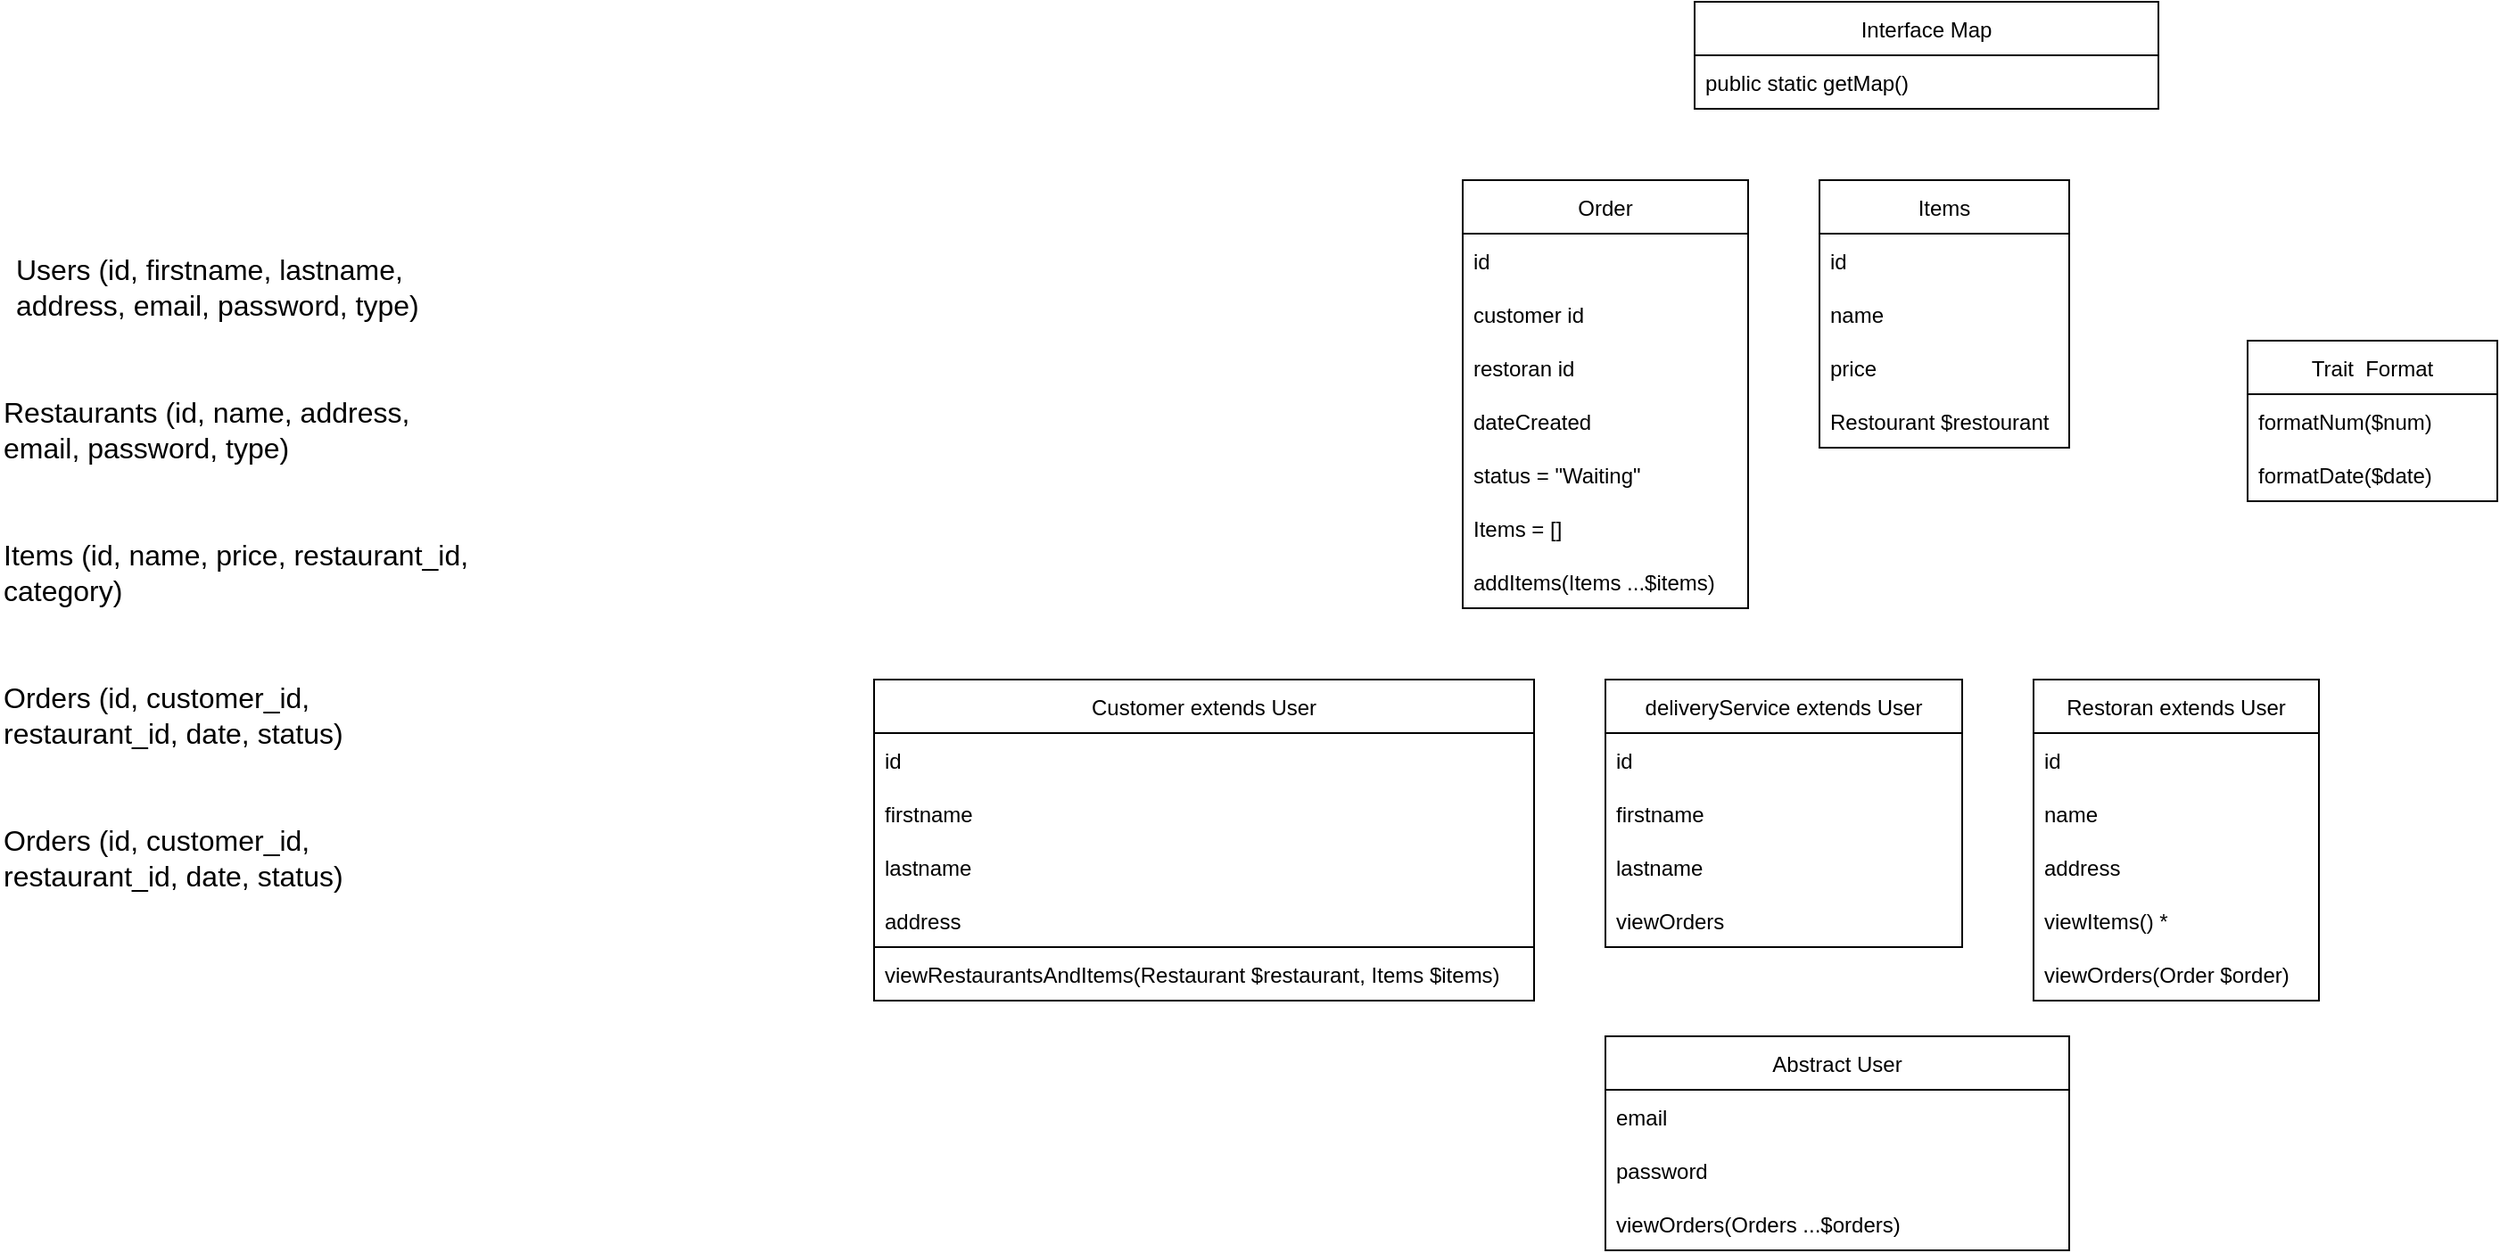 <mxfile version="20.3.0" type="device"><diagram id="C5RBs43oDa-KdzZeNtuy" name="Page-1"><mxGraphModel dx="1865" dy="1818" grid="1" gridSize="10" guides="1" tooltips="1" connect="1" arrows="1" fold="1" page="1" pageScale="1" pageWidth="827" pageHeight="1169" math="0" shadow="0"><root><mxCell id="WIyWlLk6GJQsqaUBKTNV-0"/><mxCell id="WIyWlLk6GJQsqaUBKTNV-1" parent="WIyWlLk6GJQsqaUBKTNV-0"/><mxCell id="hoThoH9jn6nkHBrl_mR_-16" value="Abstract User" style="swimlane;fontStyle=0;childLayout=stackLayout;horizontal=1;startSize=30;horizontalStack=0;resizeParent=1;resizeParentMax=0;resizeLast=0;collapsible=1;marginBottom=0;" parent="WIyWlLk6GJQsqaUBKTNV-1" vertex="1"><mxGeometry x="210" y="500" width="260" height="120" as="geometry"/></mxCell><mxCell id="hoThoH9jn6nkHBrl_mR_-17" value="email" style="text;strokeColor=none;fillColor=none;align=left;verticalAlign=middle;spacingLeft=4;spacingRight=4;overflow=hidden;points=[[0,0.5],[1,0.5]];portConstraint=eastwest;rotatable=0;" parent="hoThoH9jn6nkHBrl_mR_-16" vertex="1"><mxGeometry y="30" width="260" height="30" as="geometry"/></mxCell><mxCell id="hoThoH9jn6nkHBrl_mR_-18" value="password" style="text;strokeColor=none;fillColor=none;align=left;verticalAlign=middle;spacingLeft=4;spacingRight=4;overflow=hidden;points=[[0,0.5],[1,0.5]];portConstraint=eastwest;rotatable=0;" parent="hoThoH9jn6nkHBrl_mR_-16" vertex="1"><mxGeometry y="60" width="260" height="30" as="geometry"/></mxCell><mxCell id="ijaVVXwOuTjCm-yN6X-m-9" value="viewOrders(Orders ...$orders)" style="text;strokeColor=none;fillColor=none;align=left;verticalAlign=middle;spacingLeft=4;spacingRight=4;overflow=hidden;points=[[0,0.5],[1,0.5]];portConstraint=eastwest;rotatable=0;" parent="hoThoH9jn6nkHBrl_mR_-16" vertex="1"><mxGeometry y="90" width="260" height="30" as="geometry"/></mxCell><mxCell id="hoThoH9jn6nkHBrl_mR_-20" value="Customer extends User" style="swimlane;fontStyle=0;childLayout=stackLayout;horizontal=1;startSize=30;horizontalStack=0;resizeParent=1;resizeParentMax=0;resizeLast=0;collapsible=1;marginBottom=0;strokeColor=default;" parent="WIyWlLk6GJQsqaUBKTNV-1" vertex="1"><mxGeometry x="-200" y="300" width="370" height="180" as="geometry"/></mxCell><mxCell id="hoThoH9jn6nkHBrl_mR_-21" value="id" style="text;strokeColor=none;fillColor=none;align=left;verticalAlign=middle;spacingLeft=4;spacingRight=4;overflow=hidden;points=[[0,0.5],[1,0.5]];portConstraint=eastwest;rotatable=0;" parent="hoThoH9jn6nkHBrl_mR_-20" vertex="1"><mxGeometry y="30" width="370" height="30" as="geometry"/></mxCell><mxCell id="hoThoH9jn6nkHBrl_mR_-22" value="firstname" style="text;strokeColor=none;fillColor=none;align=left;verticalAlign=middle;spacingLeft=4;spacingRight=4;overflow=hidden;points=[[0,0.5],[1,0.5]];portConstraint=eastwest;rotatable=0;" parent="hoThoH9jn6nkHBrl_mR_-20" vertex="1"><mxGeometry y="60" width="370" height="30" as="geometry"/></mxCell><mxCell id="hoThoH9jn6nkHBrl_mR_-23" value="lastname" style="text;strokeColor=none;fillColor=none;align=left;verticalAlign=middle;spacingLeft=4;spacingRight=4;overflow=hidden;points=[[0,0.5],[1,0.5]];portConstraint=eastwest;rotatable=0;" parent="hoThoH9jn6nkHBrl_mR_-20" vertex="1"><mxGeometry y="90" width="370" height="30" as="geometry"/></mxCell><mxCell id="hoThoH9jn6nkHBrl_mR_-28" value="address" style="text;strokeColor=none;fillColor=none;align=left;verticalAlign=middle;spacingLeft=4;spacingRight=4;overflow=hidden;points=[[0,0.5],[1,0.5]];portConstraint=eastwest;rotatable=0;" parent="hoThoH9jn6nkHBrl_mR_-20" vertex="1"><mxGeometry y="120" width="370" height="30" as="geometry"/></mxCell><mxCell id="ijaVVXwOuTjCm-yN6X-m-2" value="viewRestaurantsAndItems(Restaurant $restaurant, Items $items)" style="text;strokeColor=default;fillColor=none;align=left;verticalAlign=middle;spacingLeft=4;spacingRight=4;overflow=hidden;points=[[0,0.5],[1,0.5]];portConstraint=eastwest;rotatable=0;" parent="hoThoH9jn6nkHBrl_mR_-20" vertex="1"><mxGeometry y="150" width="370" height="30" as="geometry"/></mxCell><mxCell id="hoThoH9jn6nkHBrl_mR_-42" value="Restoran extends User" style="swimlane;fontStyle=0;childLayout=stackLayout;horizontal=1;startSize=30;horizontalStack=0;resizeParent=1;resizeParentMax=0;resizeLast=0;collapsible=1;marginBottom=0;strokeColor=default;" parent="WIyWlLk6GJQsqaUBKTNV-1" vertex="1"><mxGeometry x="450" y="300" width="160" height="180" as="geometry"/></mxCell><mxCell id="hoThoH9jn6nkHBrl_mR_-43" value="id" style="text;strokeColor=none;fillColor=none;align=left;verticalAlign=middle;spacingLeft=4;spacingRight=4;overflow=hidden;points=[[0,0.5],[1,0.5]];portConstraint=eastwest;rotatable=0;" parent="hoThoH9jn6nkHBrl_mR_-42" vertex="1"><mxGeometry y="30" width="160" height="30" as="geometry"/></mxCell><mxCell id="hoThoH9jn6nkHBrl_mR_-44" value="name" style="text;strokeColor=none;fillColor=none;align=left;verticalAlign=middle;spacingLeft=4;spacingRight=4;overflow=hidden;points=[[0,0.5],[1,0.5]];portConstraint=eastwest;rotatable=0;" parent="hoThoH9jn6nkHBrl_mR_-42" vertex="1"><mxGeometry y="60" width="160" height="30" as="geometry"/></mxCell><mxCell id="hoThoH9jn6nkHBrl_mR_-45" value="address" style="text;strokeColor=none;fillColor=none;align=left;verticalAlign=middle;spacingLeft=4;spacingRight=4;overflow=hidden;points=[[0,0.5],[1,0.5]];portConstraint=eastwest;rotatable=0;" parent="hoThoH9jn6nkHBrl_mR_-42" vertex="1"><mxGeometry y="90" width="160" height="30" as="geometry"/></mxCell><mxCell id="ijaVVXwOuTjCm-yN6X-m-0" value="viewItems() *" style="text;strokeColor=none;fillColor=none;align=left;verticalAlign=middle;spacingLeft=4;spacingRight=4;overflow=hidden;points=[[0,0.5],[1,0.5]];portConstraint=eastwest;rotatable=0;" parent="hoThoH9jn6nkHBrl_mR_-42" vertex="1"><mxGeometry y="120" width="160" height="30" as="geometry"/></mxCell><mxCell id="ijaVVXwOuTjCm-yN6X-m-5" value="viewOrders(Order $order)" style="text;strokeColor=none;fillColor=none;align=left;verticalAlign=middle;spacingLeft=4;spacingRight=4;overflow=hidden;points=[[0,0.5],[1,0.5]];portConstraint=eastwest;rotatable=0;" parent="hoThoH9jn6nkHBrl_mR_-42" vertex="1"><mxGeometry y="150" width="160" height="30" as="geometry"/></mxCell><mxCell id="hoThoH9jn6nkHBrl_mR_-47" value="deliveryService extends User" style="swimlane;fontStyle=0;childLayout=stackLayout;horizontal=1;startSize=30;horizontalStack=0;resizeParent=1;resizeParentMax=0;resizeLast=0;collapsible=1;marginBottom=0;strokeColor=default;" parent="WIyWlLk6GJQsqaUBKTNV-1" vertex="1"><mxGeometry x="210" y="300" width="200" height="150" as="geometry"/></mxCell><mxCell id="hoThoH9jn6nkHBrl_mR_-48" value="id" style="text;strokeColor=none;fillColor=none;align=left;verticalAlign=middle;spacingLeft=4;spacingRight=4;overflow=hidden;points=[[0,0.5],[1,0.5]];portConstraint=eastwest;rotatable=0;" parent="hoThoH9jn6nkHBrl_mR_-47" vertex="1"><mxGeometry y="30" width="200" height="30" as="geometry"/></mxCell><mxCell id="hoThoH9jn6nkHBrl_mR_-49" value="firstname" style="text;strokeColor=none;fillColor=none;align=left;verticalAlign=middle;spacingLeft=4;spacingRight=4;overflow=hidden;points=[[0,0.5],[1,0.5]];portConstraint=eastwest;rotatable=0;" parent="hoThoH9jn6nkHBrl_mR_-47" vertex="1"><mxGeometry y="60" width="200" height="30" as="geometry"/></mxCell><mxCell id="hoThoH9jn6nkHBrl_mR_-50" value="lastname" style="text;strokeColor=none;fillColor=none;align=left;verticalAlign=middle;spacingLeft=4;spacingRight=4;overflow=hidden;points=[[0,0.5],[1,0.5]];portConstraint=eastwest;rotatable=0;" parent="hoThoH9jn6nkHBrl_mR_-47" vertex="1"><mxGeometry y="90" width="200" height="30" as="geometry"/></mxCell><mxCell id="ijaVVXwOuTjCm-yN6X-m-1" value="viewOrders" style="text;strokeColor=none;fillColor=none;align=left;verticalAlign=middle;spacingLeft=4;spacingRight=4;overflow=hidden;points=[[0,0.5],[1,0.5]];portConstraint=eastwest;rotatable=0;" parent="hoThoH9jn6nkHBrl_mR_-47" vertex="1"><mxGeometry y="120" width="200" height="30" as="geometry"/></mxCell><mxCell id="MAfCvMM8z5G0NuQNflzK-2" value="Items" style="swimlane;fontStyle=0;childLayout=stackLayout;horizontal=1;startSize=30;horizontalStack=0;resizeParent=1;resizeParentMax=0;resizeLast=0;collapsible=1;marginBottom=0;" parent="WIyWlLk6GJQsqaUBKTNV-1" vertex="1"><mxGeometry x="330" y="20" width="140" height="150" as="geometry"/></mxCell><mxCell id="MAfCvMM8z5G0NuQNflzK-3" value="id" style="text;strokeColor=none;fillColor=none;align=left;verticalAlign=middle;spacingLeft=4;spacingRight=4;overflow=hidden;points=[[0,0.5],[1,0.5]];portConstraint=eastwest;rotatable=0;" parent="MAfCvMM8z5G0NuQNflzK-2" vertex="1"><mxGeometry y="30" width="140" height="30" as="geometry"/></mxCell><mxCell id="MAfCvMM8z5G0NuQNflzK-4" value="name" style="text;strokeColor=none;fillColor=none;align=left;verticalAlign=middle;spacingLeft=4;spacingRight=4;overflow=hidden;points=[[0,0.5],[1,0.5]];portConstraint=eastwest;rotatable=0;" parent="MAfCvMM8z5G0NuQNflzK-2" vertex="1"><mxGeometry y="60" width="140" height="30" as="geometry"/></mxCell><mxCell id="MAfCvMM8z5G0NuQNflzK-5" value="price" style="text;strokeColor=none;fillColor=none;align=left;verticalAlign=middle;spacingLeft=4;spacingRight=4;overflow=hidden;points=[[0,0.5],[1,0.5]];portConstraint=eastwest;rotatable=0;" parent="MAfCvMM8z5G0NuQNflzK-2" vertex="1"><mxGeometry y="90" width="140" height="30" as="geometry"/></mxCell><mxCell id="ijaVVXwOuTjCm-yN6X-m-16" value="Restourant $restourant" style="text;strokeColor=none;fillColor=none;align=left;verticalAlign=middle;spacingLeft=4;spacingRight=4;overflow=hidden;points=[[0,0.5],[1,0.5]];portConstraint=eastwest;rotatable=0;" parent="MAfCvMM8z5G0NuQNflzK-2" vertex="1"><mxGeometry y="120" width="140" height="30" as="geometry"/></mxCell><mxCell id="ijaVVXwOuTjCm-yN6X-m-11" value="Trait  Format" style="swimlane;fontStyle=0;childLayout=stackLayout;horizontal=1;startSize=30;horizontalStack=0;resizeParent=1;resizeParentMax=0;resizeLast=0;collapsible=1;marginBottom=0;" parent="WIyWlLk6GJQsqaUBKTNV-1" vertex="1"><mxGeometry x="570" y="110" width="140" height="90" as="geometry"/></mxCell><mxCell id="ijaVVXwOuTjCm-yN6X-m-12" value="formatNum($num)" style="text;strokeColor=none;fillColor=none;align=left;verticalAlign=middle;spacingLeft=4;spacingRight=4;overflow=hidden;points=[[0,0.5],[1,0.5]];portConstraint=eastwest;rotatable=0;" parent="ijaVVXwOuTjCm-yN6X-m-11" vertex="1"><mxGeometry y="30" width="140" height="30" as="geometry"/></mxCell><mxCell id="F5MH7lySk1WARBOczT9A-0" value="formatDate($date)" style="text;strokeColor=none;fillColor=none;align=left;verticalAlign=middle;spacingLeft=4;spacingRight=4;overflow=hidden;points=[[0,0.5],[1,0.5]];portConstraint=eastwest;rotatable=0;" parent="ijaVVXwOuTjCm-yN6X-m-11" vertex="1"><mxGeometry y="60" width="140" height="30" as="geometry"/></mxCell><mxCell id="uw0BXaRCXxPbVpUVDu2j-1" value="Interface Map" style="swimlane;fontStyle=0;childLayout=stackLayout;horizontal=1;startSize=30;horizontalStack=0;resizeParent=1;resizeParentMax=0;resizeLast=0;collapsible=1;marginBottom=0;" parent="WIyWlLk6GJQsqaUBKTNV-1" vertex="1"><mxGeometry x="260" y="-80" width="260" height="60" as="geometry"/></mxCell><mxCell id="uw0BXaRCXxPbVpUVDu2j-2" value="public static getMap()" style="text;strokeColor=none;fillColor=none;align=left;verticalAlign=middle;spacingLeft=4;spacingRight=4;overflow=hidden;points=[[0,0.5],[1,0.5]];portConstraint=eastwest;rotatable=0;" parent="uw0BXaRCXxPbVpUVDu2j-1" vertex="1"><mxGeometry y="30" width="260" height="30" as="geometry"/></mxCell><mxCell id="uw0BXaRCXxPbVpUVDu2j-4" value="Order" style="swimlane;fontStyle=0;childLayout=stackLayout;horizontal=1;startSize=30;horizontalStack=0;resizeParent=1;resizeParentMax=0;resizeLast=0;collapsible=1;marginBottom=0;strokeColor=default;" parent="WIyWlLk6GJQsqaUBKTNV-1" vertex="1"><mxGeometry x="130" y="20" width="160" height="240" as="geometry"/></mxCell><mxCell id="uw0BXaRCXxPbVpUVDu2j-5" value="id" style="text;strokeColor=none;fillColor=none;align=left;verticalAlign=middle;spacingLeft=4;spacingRight=4;overflow=hidden;points=[[0,0.5],[1,0.5]];portConstraint=eastwest;rotatable=0;" parent="uw0BXaRCXxPbVpUVDu2j-4" vertex="1"><mxGeometry y="30" width="160" height="30" as="geometry"/></mxCell><mxCell id="uw0BXaRCXxPbVpUVDu2j-6" value="customer id" style="text;strokeColor=none;fillColor=none;align=left;verticalAlign=middle;spacingLeft=4;spacingRight=4;overflow=hidden;points=[[0,0.5],[1,0.5]];portConstraint=eastwest;rotatable=0;" parent="uw0BXaRCXxPbVpUVDu2j-4" vertex="1"><mxGeometry y="60" width="160" height="30" as="geometry"/></mxCell><mxCell id="uw0BXaRCXxPbVpUVDu2j-7" value="restoran id" style="text;strokeColor=none;fillColor=none;align=left;verticalAlign=middle;spacingLeft=4;spacingRight=4;overflow=hidden;points=[[0,0.5],[1,0.5]];portConstraint=eastwest;rotatable=0;" parent="uw0BXaRCXxPbVpUVDu2j-4" vertex="1"><mxGeometry y="90" width="160" height="30" as="geometry"/></mxCell><mxCell id="uw0BXaRCXxPbVpUVDu2j-8" value="dateCreated" style="text;strokeColor=none;fillColor=none;align=left;verticalAlign=middle;spacingLeft=4;spacingRight=4;overflow=hidden;points=[[0,0.5],[1,0.5]];portConstraint=eastwest;rotatable=0;" parent="uw0BXaRCXxPbVpUVDu2j-4" vertex="1"><mxGeometry y="120" width="160" height="30" as="geometry"/></mxCell><mxCell id="uw0BXaRCXxPbVpUVDu2j-9" value="status = &quot;Waiting&quot;" style="text;strokeColor=none;fillColor=none;align=left;verticalAlign=middle;spacingLeft=4;spacingRight=4;overflow=hidden;points=[[0,0.5],[1,0.5]];portConstraint=eastwest;rotatable=0;" parent="uw0BXaRCXxPbVpUVDu2j-4" vertex="1"><mxGeometry y="150" width="160" height="30" as="geometry"/></mxCell><mxCell id="uw0BXaRCXxPbVpUVDu2j-10" value="Items = []" style="text;strokeColor=none;fillColor=none;align=left;verticalAlign=middle;spacingLeft=4;spacingRight=4;overflow=hidden;points=[[0,0.5],[1,0.5]];portConstraint=eastwest;rotatable=0;" parent="uw0BXaRCXxPbVpUVDu2j-4" vertex="1"><mxGeometry y="180" width="160" height="30" as="geometry"/></mxCell><mxCell id="uw0BXaRCXxPbVpUVDu2j-11" value="addItems(Items ...$items)" style="text;strokeColor=none;fillColor=none;align=left;verticalAlign=middle;spacingLeft=4;spacingRight=4;overflow=hidden;points=[[0,0.5],[1,0.5]];portConstraint=eastwest;rotatable=0;" parent="uw0BXaRCXxPbVpUVDu2j-4" vertex="1"><mxGeometry y="210" width="160" height="30" as="geometry"/></mxCell><mxCell id="T_9SPz9ycCWEqXdbk2bI-0" value="&lt;font size=&quot;3&quot;&gt;Users (id, firstname, lastname, address, email, password, type)&lt;/font&gt;" style="text;html=1;strokeColor=none;fillColor=none;align=left;verticalAlign=middle;whiteSpace=wrap;rounded=0;" vertex="1" parent="WIyWlLk6GJQsqaUBKTNV-1"><mxGeometry x="-683" y="40" width="270" height="80" as="geometry"/></mxCell><mxCell id="T_9SPz9ycCWEqXdbk2bI-1" value="&lt;font size=&quot;3&quot;&gt;Restaurants (id, name, address, email, password, type)&lt;/font&gt;" style="text;html=1;strokeColor=none;fillColor=none;align=left;verticalAlign=middle;whiteSpace=wrap;rounded=0;" vertex="1" parent="WIyWlLk6GJQsqaUBKTNV-1"><mxGeometry x="-690" y="120" width="270" height="80" as="geometry"/></mxCell><mxCell id="T_9SPz9ycCWEqXdbk2bI-2" value="&lt;font size=&quot;3&quot;&gt;Items (id, name, price, restaurant_id, category)&lt;/font&gt;" style="text;html=1;strokeColor=none;fillColor=none;align=left;verticalAlign=middle;whiteSpace=wrap;rounded=0;" vertex="1" parent="WIyWlLk6GJQsqaUBKTNV-1"><mxGeometry x="-690" y="200" width="270" height="80" as="geometry"/></mxCell><mxCell id="T_9SPz9ycCWEqXdbk2bI-3" value="&lt;font size=&quot;3&quot;&gt;Orders (id, customer_id, restaurant_id, date, status)&lt;/font&gt;" style="text;html=1;strokeColor=none;fillColor=none;align=left;verticalAlign=middle;whiteSpace=wrap;rounded=0;" vertex="1" parent="WIyWlLk6GJQsqaUBKTNV-1"><mxGeometry x="-690" y="280" width="270" height="80" as="geometry"/></mxCell><mxCell id="T_9SPz9ycCWEqXdbk2bI-4" value="&lt;font size=&quot;3&quot;&gt;Orders (id, customer_id, restaurant_id, date, status)&lt;/font&gt;" style="text;html=1;strokeColor=none;fillColor=none;align=left;verticalAlign=middle;whiteSpace=wrap;rounded=0;" vertex="1" parent="WIyWlLk6GJQsqaUBKTNV-1"><mxGeometry x="-690" y="360" width="270" height="80" as="geometry"/></mxCell></root></mxGraphModel></diagram></mxfile>